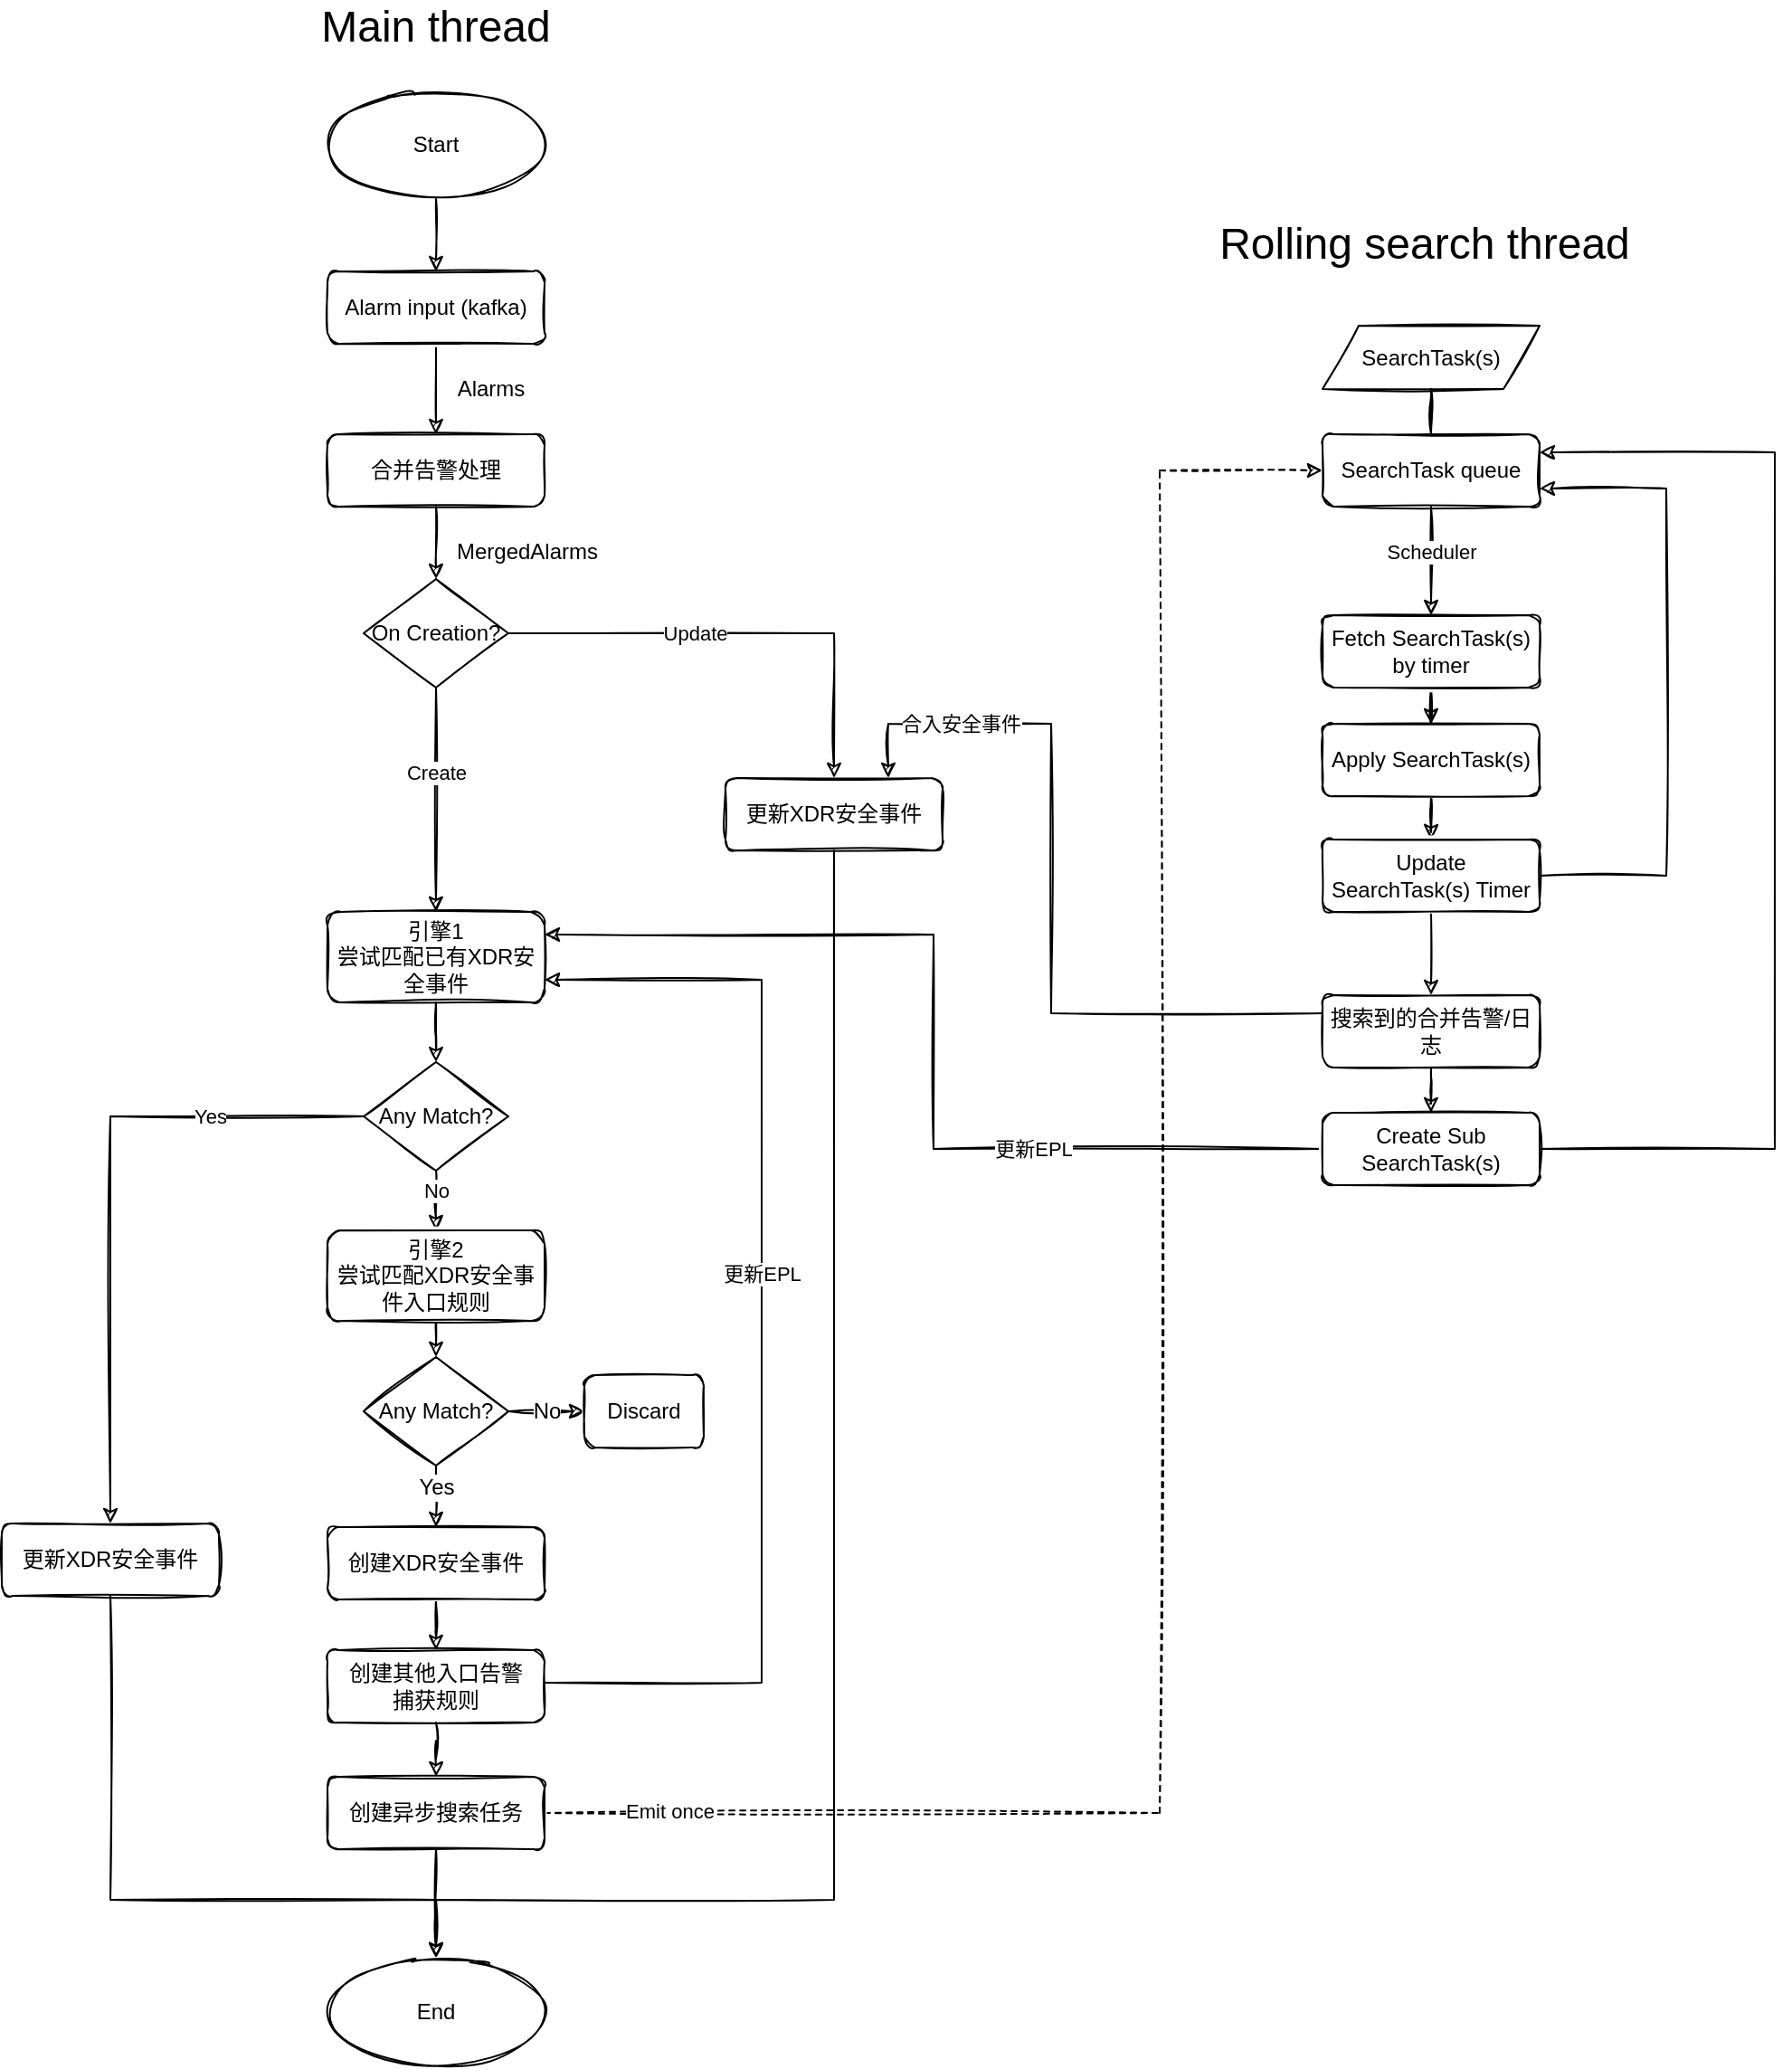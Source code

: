<mxfile version="20.0.4" type="github">
  <diagram id="C5RBs43oDa-KdzZeNtuy" name="Page-1">
    <mxGraphModel dx="1363" dy="1891" grid="1" gridSize="10" guides="1" tooltips="1" connect="1" arrows="1" fold="1" page="1" pageScale="1" pageWidth="827" pageHeight="1169" math="0" shadow="0">
      <root>
        <mxCell id="WIyWlLk6GJQsqaUBKTNV-0" />
        <mxCell id="WIyWlLk6GJQsqaUBKTNV-1" parent="WIyWlLk6GJQsqaUBKTNV-0" />
        <mxCell id="nPrQg0g38Dgxvw3ITCfk-0" value="" style="edgeStyle=orthogonalEdgeStyle;rounded=0;orthogonalLoop=1;jettySize=auto;html=1;sketch=1;" edge="1" parent="WIyWlLk6GJQsqaUBKTNV-1" source="nPrQg0g38Dgxvw3ITCfk-1" target="nPrQg0g38Dgxvw3ITCfk-3">
          <mxGeometry relative="1" as="geometry" />
        </mxCell>
        <mxCell id="nPrQg0g38Dgxvw3ITCfk-1" value="Alarm input (kafka)" style="rounded=1;whiteSpace=wrap;html=1;fontSize=12;glass=0;strokeWidth=1;shadow=0;sketch=1;" vertex="1" parent="WIyWlLk6GJQsqaUBKTNV-1">
          <mxGeometry x="310" y="80" width="120" height="40" as="geometry" />
        </mxCell>
        <mxCell id="nPrQg0g38Dgxvw3ITCfk-2" value="" style="edgeStyle=orthogonalEdgeStyle;rounded=0;orthogonalLoop=1;jettySize=auto;html=1;sketch=1;" edge="1" parent="WIyWlLk6GJQsqaUBKTNV-1" source="nPrQg0g38Dgxvw3ITCfk-3" target="nPrQg0g38Dgxvw3ITCfk-11">
          <mxGeometry relative="1" as="geometry" />
        </mxCell>
        <mxCell id="nPrQg0g38Dgxvw3ITCfk-3" value="合并告警处理" style="rounded=1;whiteSpace=wrap;html=1;fontSize=12;glass=0;strokeWidth=1;shadow=0;sketch=1;" vertex="1" parent="WIyWlLk6GJQsqaUBKTNV-1">
          <mxGeometry x="310" y="170" width="120" height="40" as="geometry" />
        </mxCell>
        <mxCell id="nPrQg0g38Dgxvw3ITCfk-4" value="Alarms" style="text;html=1;align=center;verticalAlign=middle;resizable=0;points=[];autosize=1;strokeColor=none;fillColor=none;sketch=1;" vertex="1" parent="WIyWlLk6GJQsqaUBKTNV-1">
          <mxGeometry x="370" y="130" width="60" height="30" as="geometry" />
        </mxCell>
        <mxCell id="nPrQg0g38Dgxvw3ITCfk-7" value="" style="edgeStyle=orthogonalEdgeStyle;rounded=0;orthogonalLoop=1;jettySize=auto;html=1;sketch=1;entryX=0.5;entryY=0;entryDx=0;entryDy=0;" edge="1" parent="WIyWlLk6GJQsqaUBKTNV-1" source="nPrQg0g38Dgxvw3ITCfk-11" target="nPrQg0g38Dgxvw3ITCfk-16">
          <mxGeometry relative="1" as="geometry">
            <mxPoint x="370" y="360" as="targetPoint" />
          </mxGeometry>
        </mxCell>
        <mxCell id="nPrQg0g38Dgxvw3ITCfk-8" value="Create" style="edgeLabel;html=1;align=center;verticalAlign=middle;resizable=0;points=[];sketch=1;" vertex="1" connectable="0" parent="nPrQg0g38Dgxvw3ITCfk-7">
          <mxGeometry x="-0.242" relative="1" as="geometry">
            <mxPoint as="offset" />
          </mxGeometry>
        </mxCell>
        <mxCell id="nPrQg0g38Dgxvw3ITCfk-9" style="edgeStyle=orthogonalEdgeStyle;rounded=0;orthogonalLoop=1;jettySize=auto;html=1;sketch=1;" edge="1" parent="WIyWlLk6GJQsqaUBKTNV-1" source="nPrQg0g38Dgxvw3ITCfk-11" target="nPrQg0g38Dgxvw3ITCfk-14">
          <mxGeometry relative="1" as="geometry" />
        </mxCell>
        <mxCell id="nPrQg0g38Dgxvw3ITCfk-10" value="Update" style="edgeLabel;html=1;align=center;verticalAlign=middle;resizable=0;points=[];sketch=1;" vertex="1" connectable="0" parent="nPrQg0g38Dgxvw3ITCfk-9">
          <mxGeometry x="0.116" y="-2" relative="1" as="geometry">
            <mxPoint x="-42" y="-2" as="offset" />
          </mxGeometry>
        </mxCell>
        <mxCell id="nPrQg0g38Dgxvw3ITCfk-11" value="On Creation?" style="rhombus;whiteSpace=wrap;html=1;sketch=1;" vertex="1" parent="WIyWlLk6GJQsqaUBKTNV-1">
          <mxGeometry x="330" y="250" width="80" height="60" as="geometry" />
        </mxCell>
        <mxCell id="nPrQg0g38Dgxvw3ITCfk-12" value="MergedAlarms" style="text;html=1;align=center;verticalAlign=middle;resizable=0;points=[];autosize=1;strokeColor=none;fillColor=none;sketch=1;" vertex="1" parent="WIyWlLk6GJQsqaUBKTNV-1">
          <mxGeometry x="370" y="220" width="100" height="30" as="geometry" />
        </mxCell>
        <mxCell id="nPrQg0g38Dgxvw3ITCfk-13" style="edgeStyle=orthogonalEdgeStyle;rounded=0;orthogonalLoop=1;jettySize=auto;html=1;sketch=1;" edge="1" parent="WIyWlLk6GJQsqaUBKTNV-1" source="nPrQg0g38Dgxvw3ITCfk-14" target="nPrQg0g38Dgxvw3ITCfk-33">
          <mxGeometry relative="1" as="geometry">
            <Array as="points">
              <mxPoint x="590" y="980" />
              <mxPoint x="370" y="980" />
            </Array>
          </mxGeometry>
        </mxCell>
        <mxCell id="nPrQg0g38Dgxvw3ITCfk-14" value="更新XDR安全事件" style="rounded=1;whiteSpace=wrap;html=1;fontSize=12;glass=0;strokeWidth=1;shadow=0;sketch=1;" vertex="1" parent="WIyWlLk6GJQsqaUBKTNV-1">
          <mxGeometry x="530" y="360" width="120" height="40" as="geometry" />
        </mxCell>
        <mxCell id="nPrQg0g38Dgxvw3ITCfk-15" value="" style="edgeStyle=orthogonalEdgeStyle;rounded=0;orthogonalLoop=1;jettySize=auto;html=1;sketch=1;" edge="1" parent="WIyWlLk6GJQsqaUBKTNV-1" source="nPrQg0g38Dgxvw3ITCfk-16" target="nPrQg0g38Dgxvw3ITCfk-21">
          <mxGeometry relative="1" as="geometry" />
        </mxCell>
        <mxCell id="nPrQg0g38Dgxvw3ITCfk-16" value="引擎1&lt;br&gt;尝试匹配已有XDR安全事件" style="rounded=1;whiteSpace=wrap;html=1;fontSize=12;glass=0;strokeWidth=1;shadow=0;sketch=1;" vertex="1" parent="WIyWlLk6GJQsqaUBKTNV-1">
          <mxGeometry x="310" y="434" width="120" height="50" as="geometry" />
        </mxCell>
        <mxCell id="nPrQg0g38Dgxvw3ITCfk-17" value="" style="edgeStyle=orthogonalEdgeStyle;rounded=0;orthogonalLoop=1;jettySize=auto;html=1;sketch=1;" edge="1" parent="WIyWlLk6GJQsqaUBKTNV-1" source="nPrQg0g38Dgxvw3ITCfk-21" target="nPrQg0g38Dgxvw3ITCfk-63">
          <mxGeometry relative="1" as="geometry">
            <Array as="points" />
          </mxGeometry>
        </mxCell>
        <mxCell id="nPrQg0g38Dgxvw3ITCfk-18" value="No" style="edgeLabel;html=1;align=center;verticalAlign=middle;resizable=0;points=[];sketch=1;" vertex="1" connectable="0" parent="nPrQg0g38Dgxvw3ITCfk-17">
          <mxGeometry x="-0.379" relative="1" as="geometry">
            <mxPoint y="-4" as="offset" />
          </mxGeometry>
        </mxCell>
        <mxCell id="nPrQg0g38Dgxvw3ITCfk-19" style="edgeStyle=orthogonalEdgeStyle;rounded=0;orthogonalLoop=1;jettySize=auto;html=1;sketch=1;" edge="1" parent="WIyWlLk6GJQsqaUBKTNV-1" source="nPrQg0g38Dgxvw3ITCfk-21" target="nPrQg0g38Dgxvw3ITCfk-26">
          <mxGeometry relative="1" as="geometry" />
        </mxCell>
        <mxCell id="nPrQg0g38Dgxvw3ITCfk-20" value="Yes" style="edgeLabel;html=1;align=center;verticalAlign=middle;resizable=0;points=[];sketch=1;" vertex="1" connectable="0" parent="nPrQg0g38Dgxvw3ITCfk-19">
          <mxGeometry x="-0.551" y="-2" relative="1" as="geometry">
            <mxPoint x="-3" y="2" as="offset" />
          </mxGeometry>
        </mxCell>
        <mxCell id="nPrQg0g38Dgxvw3ITCfk-21" value="Any Match?" style="rhombus;whiteSpace=wrap;html=1;sketch=1;" vertex="1" parent="WIyWlLk6GJQsqaUBKTNV-1">
          <mxGeometry x="330" y="517" width="80" height="60" as="geometry" />
        </mxCell>
        <mxCell id="nPrQg0g38Dgxvw3ITCfk-22" value="" style="edgeStyle=orthogonalEdgeStyle;rounded=0;orthogonalLoop=1;jettySize=auto;html=1;sketch=1;" edge="1" parent="WIyWlLk6GJQsqaUBKTNV-1" source="nPrQg0g38Dgxvw3ITCfk-24" target="nPrQg0g38Dgxvw3ITCfk-37">
          <mxGeometry relative="1" as="geometry" />
        </mxCell>
        <mxCell id="nPrQg0g38Dgxvw3ITCfk-24" value="创建XDR安全事件" style="rounded=1;whiteSpace=wrap;html=1;fontSize=12;glass=0;strokeWidth=1;shadow=0;sketch=1;" vertex="1" parent="WIyWlLk6GJQsqaUBKTNV-1">
          <mxGeometry x="310" y="774" width="120" height="40" as="geometry" />
        </mxCell>
        <mxCell id="nPrQg0g38Dgxvw3ITCfk-25" style="edgeStyle=orthogonalEdgeStyle;rounded=0;orthogonalLoop=1;jettySize=auto;html=1;entryX=0.5;entryY=0;entryDx=0;entryDy=0;sketch=1;" edge="1" parent="WIyWlLk6GJQsqaUBKTNV-1" source="nPrQg0g38Dgxvw3ITCfk-26" target="nPrQg0g38Dgxvw3ITCfk-33">
          <mxGeometry relative="1" as="geometry">
            <Array as="points">
              <mxPoint x="190" y="980" />
              <mxPoint x="370" y="980" />
            </Array>
          </mxGeometry>
        </mxCell>
        <mxCell id="nPrQg0g38Dgxvw3ITCfk-26" value="更新XDR安全事件" style="rounded=1;whiteSpace=wrap;html=1;fontSize=12;glass=0;strokeWidth=1;shadow=0;sketch=1;" vertex="1" parent="WIyWlLk6GJQsqaUBKTNV-1">
          <mxGeometry x="130" y="772" width="120" height="40" as="geometry" />
        </mxCell>
        <mxCell id="nPrQg0g38Dgxvw3ITCfk-27" value="" style="edgeStyle=orthogonalEdgeStyle;rounded=0;orthogonalLoop=1;jettySize=auto;html=1;sketch=1;" edge="1" parent="WIyWlLk6GJQsqaUBKTNV-1" source="nPrQg0g38Dgxvw3ITCfk-30" target="nPrQg0g38Dgxvw3ITCfk-33">
          <mxGeometry relative="1" as="geometry" />
        </mxCell>
        <mxCell id="nPrQg0g38Dgxvw3ITCfk-28" style="edgeStyle=orthogonalEdgeStyle;rounded=0;orthogonalLoop=1;jettySize=auto;html=1;dashed=1;entryX=0;entryY=0.5;entryDx=0;entryDy=0;sketch=1;" edge="1" parent="WIyWlLk6GJQsqaUBKTNV-1" source="nPrQg0g38Dgxvw3ITCfk-30" target="nPrQg0g38Dgxvw3ITCfk-41">
          <mxGeometry relative="1" as="geometry">
            <mxPoint x="820" y="269" as="targetPoint" />
            <Array as="points">
              <mxPoint x="770" y="932" />
              <mxPoint x="770" y="190" />
            </Array>
          </mxGeometry>
        </mxCell>
        <mxCell id="nPrQg0g38Dgxvw3ITCfk-29" value="Emit once" style="edgeLabel;html=1;align=center;verticalAlign=middle;resizable=0;points=[];" vertex="1" connectable="0" parent="nPrQg0g38Dgxvw3ITCfk-28">
          <mxGeometry x="-0.883" y="1" relative="1" as="geometry">
            <mxPoint as="offset" />
          </mxGeometry>
        </mxCell>
        <mxCell id="nPrQg0g38Dgxvw3ITCfk-30" value="创建异步搜索任务" style="rounded=1;whiteSpace=wrap;html=1;fontSize=12;glass=0;strokeWidth=1;shadow=0;sketch=1;" vertex="1" parent="WIyWlLk6GJQsqaUBKTNV-1">
          <mxGeometry x="310" y="912" width="120" height="40" as="geometry" />
        </mxCell>
        <mxCell id="nPrQg0g38Dgxvw3ITCfk-31" value="" style="edgeStyle=orthogonalEdgeStyle;rounded=0;orthogonalLoop=1;jettySize=auto;html=1;sketch=1;" edge="1" parent="WIyWlLk6GJQsqaUBKTNV-1" source="nPrQg0g38Dgxvw3ITCfk-32" target="nPrQg0g38Dgxvw3ITCfk-1">
          <mxGeometry relative="1" as="geometry" />
        </mxCell>
        <mxCell id="nPrQg0g38Dgxvw3ITCfk-32" value="Start" style="ellipse;whiteSpace=wrap;html=1;sketch=1;" vertex="1" parent="WIyWlLk6GJQsqaUBKTNV-1">
          <mxGeometry x="310" y="-20" width="120" height="60" as="geometry" />
        </mxCell>
        <mxCell id="nPrQg0g38Dgxvw3ITCfk-33" value="End" style="ellipse;whiteSpace=wrap;html=1;sketch=1;" vertex="1" parent="WIyWlLk6GJQsqaUBKTNV-1">
          <mxGeometry x="310" y="1012" width="120" height="60" as="geometry" />
        </mxCell>
        <mxCell id="nPrQg0g38Dgxvw3ITCfk-34" value="" style="edgeStyle=orthogonalEdgeStyle;rounded=0;orthogonalLoop=1;jettySize=auto;html=1;sketch=1;" edge="1" parent="WIyWlLk6GJQsqaUBKTNV-1" source="nPrQg0g38Dgxvw3ITCfk-37" target="nPrQg0g38Dgxvw3ITCfk-30">
          <mxGeometry relative="1" as="geometry" />
        </mxCell>
        <mxCell id="nPrQg0g38Dgxvw3ITCfk-35" style="edgeStyle=orthogonalEdgeStyle;rounded=0;orthogonalLoop=1;jettySize=auto;html=1;sketch=1;entryX=1;entryY=0.75;entryDx=0;entryDy=0;" edge="1" parent="WIyWlLk6GJQsqaUBKTNV-1" source="nPrQg0g38Dgxvw3ITCfk-37" target="nPrQg0g38Dgxvw3ITCfk-16">
          <mxGeometry relative="1" as="geometry">
            <Array as="points">
              <mxPoint x="550" y="860" />
              <mxPoint x="550" y="472" />
            </Array>
          </mxGeometry>
        </mxCell>
        <mxCell id="nPrQg0g38Dgxvw3ITCfk-36" value="更新EPL" style="edgeLabel;html=1;align=center;verticalAlign=middle;resizable=0;points=[];sketch=1;" vertex="1" connectable="0" parent="nPrQg0g38Dgxvw3ITCfk-35">
          <mxGeometry x="0.288" y="3" relative="1" as="geometry">
            <mxPoint x="3" y="59" as="offset" />
          </mxGeometry>
        </mxCell>
        <mxCell id="nPrQg0g38Dgxvw3ITCfk-37" value="创建其他入口告警&lt;br&gt;捕获规则" style="rounded=1;whiteSpace=wrap;html=1;fontSize=12;glass=0;strokeWidth=1;shadow=0;sketch=1;" vertex="1" parent="WIyWlLk6GJQsqaUBKTNV-1">
          <mxGeometry x="310" y="842" width="120" height="40" as="geometry" />
        </mxCell>
        <mxCell id="nPrQg0g38Dgxvw3ITCfk-38" value="" style="edgeStyle=orthogonalEdgeStyle;rounded=0;orthogonalLoop=1;jettySize=auto;html=1;sketch=1;" edge="1" parent="WIyWlLk6GJQsqaUBKTNV-1" source="nPrQg0g38Dgxvw3ITCfk-41" target="nPrQg0g38Dgxvw3ITCfk-50">
          <mxGeometry relative="1" as="geometry">
            <mxPoint x="920" y="260" as="targetPoint" />
          </mxGeometry>
        </mxCell>
        <mxCell id="nPrQg0g38Dgxvw3ITCfk-39" value="Scheduler" style="edgeLabel;html=1;align=center;verticalAlign=middle;resizable=0;points=[];" vertex="1" connectable="0" parent="nPrQg0g38Dgxvw3ITCfk-38">
          <mxGeometry x="-0.765" y="1" relative="1" as="geometry">
            <mxPoint x="-1" y="18" as="offset" />
          </mxGeometry>
        </mxCell>
        <mxCell id="nPrQg0g38Dgxvw3ITCfk-40" value="" style="edgeStyle=orthogonalEdgeStyle;rounded=0;sketch=1;orthogonalLoop=1;jettySize=auto;html=1;endArrow=none;endFill=0;" edge="1" parent="WIyWlLk6GJQsqaUBKTNV-1" source="nPrQg0g38Dgxvw3ITCfk-41" target="nPrQg0g38Dgxvw3ITCfk-49">
          <mxGeometry relative="1" as="geometry" />
        </mxCell>
        <mxCell id="nPrQg0g38Dgxvw3ITCfk-41" value="SearchTask queue" style="rounded=1;whiteSpace=wrap;html=1;fontSize=12;glass=0;strokeWidth=1;shadow=0;sketch=1;" vertex="1" parent="WIyWlLk6GJQsqaUBKTNV-1">
          <mxGeometry x="860" y="170" width="120" height="40" as="geometry" />
        </mxCell>
        <mxCell id="nPrQg0g38Dgxvw3ITCfk-42" value="" style="edgeStyle=orthogonalEdgeStyle;rounded=0;orthogonalLoop=1;jettySize=auto;html=1;sketch=1;" edge="1" parent="WIyWlLk6GJQsqaUBKTNV-1" source="nPrQg0g38Dgxvw3ITCfk-50" target="nPrQg0g38Dgxvw3ITCfk-44">
          <mxGeometry relative="1" as="geometry">
            <mxPoint x="920" y="335" as="sourcePoint" />
          </mxGeometry>
        </mxCell>
        <mxCell id="nPrQg0g38Dgxvw3ITCfk-43" value="" style="edgeStyle=orthogonalEdgeStyle;rounded=0;orthogonalLoop=1;jettySize=auto;html=1;sketch=1;" edge="1" parent="WIyWlLk6GJQsqaUBKTNV-1" source="nPrQg0g38Dgxvw3ITCfk-44" target="nPrQg0g38Dgxvw3ITCfk-47">
          <mxGeometry relative="1" as="geometry" />
        </mxCell>
        <mxCell id="nPrQg0g38Dgxvw3ITCfk-44" value="Apply SearchTask(s)" style="rounded=1;whiteSpace=wrap;html=1;fontSize=12;glass=0;strokeWidth=1;shadow=0;sketch=1;" vertex="1" parent="WIyWlLk6GJQsqaUBKTNV-1">
          <mxGeometry x="860" y="330" width="120" height="40" as="geometry" />
        </mxCell>
        <mxCell id="nPrQg0g38Dgxvw3ITCfk-45" style="edgeStyle=orthogonalEdgeStyle;rounded=0;orthogonalLoop=1;jettySize=auto;html=1;entryX=1;entryY=0.75;entryDx=0;entryDy=0;exitX=1;exitY=0.5;exitDx=0;exitDy=0;sketch=1;" edge="1" parent="WIyWlLk6GJQsqaUBKTNV-1" source="nPrQg0g38Dgxvw3ITCfk-47" target="nPrQg0g38Dgxvw3ITCfk-41">
          <mxGeometry relative="1" as="geometry">
            <Array as="points">
              <mxPoint x="1050" y="414" />
              <mxPoint x="1050" y="200" />
            </Array>
          </mxGeometry>
        </mxCell>
        <mxCell id="nPrQg0g38Dgxvw3ITCfk-46" value="" style="edgeStyle=orthogonalEdgeStyle;rounded=0;orthogonalLoop=1;jettySize=auto;html=1;sketch=1;" edge="1" parent="WIyWlLk6GJQsqaUBKTNV-1" source="nPrQg0g38Dgxvw3ITCfk-47" target="nPrQg0g38Dgxvw3ITCfk-53">
          <mxGeometry relative="1" as="geometry" />
        </mxCell>
        <mxCell id="nPrQg0g38Dgxvw3ITCfk-47" value="Update &lt;br&gt;SearchTask(s) Timer" style="rounded=1;whiteSpace=wrap;html=1;fontSize=12;glass=0;strokeWidth=1;shadow=0;sketch=1;" vertex="1" parent="WIyWlLk6GJQsqaUBKTNV-1">
          <mxGeometry x="860" y="394" width="120" height="40" as="geometry" />
        </mxCell>
        <mxCell id="nPrQg0g38Dgxvw3ITCfk-48" value="" style="edgeStyle=none;rounded=0;sketch=1;orthogonalLoop=1;jettySize=auto;html=1;fontSize=12;endArrow=none;endFill=0;" edge="1" parent="WIyWlLk6GJQsqaUBKTNV-1" source="nPrQg0g38Dgxvw3ITCfk-49" target="nPrQg0g38Dgxvw3ITCfk-41">
          <mxGeometry relative="1" as="geometry" />
        </mxCell>
        <mxCell id="nPrQg0g38Dgxvw3ITCfk-49" value="SearchTask(s)" style="shape=parallelogram;perimeter=parallelogramPerimeter;whiteSpace=wrap;html=1;fixedSize=1;sketch=1;" vertex="1" parent="WIyWlLk6GJQsqaUBKTNV-1">
          <mxGeometry x="860" y="110" width="120" height="35" as="geometry" />
        </mxCell>
        <mxCell id="nPrQg0g38Dgxvw3ITCfk-50" value="Fetch SearchTask(s) by timer" style="rounded=1;whiteSpace=wrap;html=1;fontSize=12;glass=0;strokeWidth=1;shadow=0;sketch=1;" vertex="1" parent="WIyWlLk6GJQsqaUBKTNV-1">
          <mxGeometry x="860" y="270" width="120" height="40" as="geometry" />
        </mxCell>
        <mxCell id="nPrQg0g38Dgxvw3ITCfk-51" style="edgeStyle=orthogonalEdgeStyle;rounded=0;orthogonalLoop=1;jettySize=auto;html=1;entryX=0.75;entryY=0;entryDx=0;entryDy=0;exitX=0;exitY=0.25;exitDx=0;exitDy=0;sketch=1;" edge="1" parent="WIyWlLk6GJQsqaUBKTNV-1" source="nPrQg0g38Dgxvw3ITCfk-53" target="nPrQg0g38Dgxvw3ITCfk-14">
          <mxGeometry relative="1" as="geometry">
            <mxPoint x="870" y="440" as="sourcePoint" />
            <Array as="points">
              <mxPoint x="710" y="490" />
              <mxPoint x="710" y="330" />
              <mxPoint x="620" y="330" />
            </Array>
          </mxGeometry>
        </mxCell>
        <mxCell id="nPrQg0g38Dgxvw3ITCfk-84" value="合入安全事件" style="edgeLabel;html=1;align=center;verticalAlign=middle;resizable=0;points=[];" vertex="1" connectable="0" parent="nPrQg0g38Dgxvw3ITCfk-51">
          <mxGeometry x="0.707" y="-1" relative="1" as="geometry">
            <mxPoint x="7" y="1" as="offset" />
          </mxGeometry>
        </mxCell>
        <mxCell id="nPrQg0g38Dgxvw3ITCfk-76" style="edgeStyle=orthogonalEdgeStyle;rounded=0;orthogonalLoop=1;jettySize=auto;html=1;exitX=0;exitY=0.5;exitDx=0;exitDy=0;entryX=1;entryY=0.25;entryDx=0;entryDy=0;sketch=1;" edge="1" parent="WIyWlLk6GJQsqaUBKTNV-1" source="nPrQg0g38Dgxvw3ITCfk-77" target="nPrQg0g38Dgxvw3ITCfk-16">
          <mxGeometry relative="1" as="geometry" />
        </mxCell>
        <mxCell id="nPrQg0g38Dgxvw3ITCfk-83" value="更新EPL" style="edgeLabel;html=1;align=center;verticalAlign=middle;resizable=0;points=[];" vertex="1" connectable="0" parent="nPrQg0g38Dgxvw3ITCfk-76">
          <mxGeometry x="-0.358" y="-5" relative="1" as="geometry">
            <mxPoint x="16" y="5" as="offset" />
          </mxGeometry>
        </mxCell>
        <mxCell id="nPrQg0g38Dgxvw3ITCfk-78" value="" style="edgeStyle=orthogonalEdgeStyle;rounded=0;sketch=1;orthogonalLoop=1;jettySize=auto;html=1;" edge="1" parent="WIyWlLk6GJQsqaUBKTNV-1" source="nPrQg0g38Dgxvw3ITCfk-53" target="nPrQg0g38Dgxvw3ITCfk-77">
          <mxGeometry relative="1" as="geometry" />
        </mxCell>
        <mxCell id="nPrQg0g38Dgxvw3ITCfk-53" value="搜索到的合并告警/日志" style="rounded=1;whiteSpace=wrap;html=1;fontSize=12;glass=0;strokeWidth=1;shadow=0;sketch=1;" vertex="1" parent="WIyWlLk6GJQsqaUBKTNV-1">
          <mxGeometry x="860" y="480" width="120" height="40" as="geometry" />
        </mxCell>
        <mxCell id="nPrQg0g38Dgxvw3ITCfk-61" value="" style="edgeStyle=none;rounded=0;sketch=1;orthogonalLoop=1;jettySize=auto;html=1;fontSize=12;endArrow=classic;endFill=1;" edge="1" parent="WIyWlLk6GJQsqaUBKTNV-1" source="nPrQg0g38Dgxvw3ITCfk-63" target="nPrQg0g38Dgxvw3ITCfk-68">
          <mxGeometry relative="1" as="geometry" />
        </mxCell>
        <mxCell id="nPrQg0g38Dgxvw3ITCfk-63" value="引擎2&lt;br&gt;尝试匹配XDR安全事件入口规则" style="rounded=1;whiteSpace=wrap;html=1;fontSize=12;glass=0;strokeWidth=1;shadow=0;sketch=1;" vertex="1" parent="WIyWlLk6GJQsqaUBKTNV-1">
          <mxGeometry x="310" y="610" width="120" height="50" as="geometry" />
        </mxCell>
        <mxCell id="nPrQg0g38Dgxvw3ITCfk-64" value="" style="edgeStyle=none;rounded=0;sketch=1;orthogonalLoop=1;jettySize=auto;html=1;fontSize=12;endArrow=classic;endFill=1;" edge="1" parent="WIyWlLk6GJQsqaUBKTNV-1" source="nPrQg0g38Dgxvw3ITCfk-68" target="nPrQg0g38Dgxvw3ITCfk-24">
          <mxGeometry relative="1" as="geometry" />
        </mxCell>
        <mxCell id="nPrQg0g38Dgxvw3ITCfk-65" value="Yes" style="edgeLabel;html=1;align=center;verticalAlign=middle;resizable=0;points=[];fontSize=12;" vertex="1" connectable="0" parent="nPrQg0g38Dgxvw3ITCfk-64">
          <mxGeometry x="-0.522" y="-2" relative="1" as="geometry">
            <mxPoint x="2" y="4" as="offset" />
          </mxGeometry>
        </mxCell>
        <mxCell id="nPrQg0g38Dgxvw3ITCfk-66" value="" style="edgeStyle=none;rounded=0;sketch=1;orthogonalLoop=1;jettySize=auto;html=1;fontSize=12;endArrow=classic;endFill=1;" edge="1" parent="WIyWlLk6GJQsqaUBKTNV-1" source="nPrQg0g38Dgxvw3ITCfk-68" target="nPrQg0g38Dgxvw3ITCfk-69">
          <mxGeometry relative="1" as="geometry" />
        </mxCell>
        <mxCell id="nPrQg0g38Dgxvw3ITCfk-67" value="No" style="edgeLabel;html=1;align=center;verticalAlign=middle;resizable=0;points=[];fontSize=12;" vertex="1" connectable="0" parent="nPrQg0g38Dgxvw3ITCfk-66">
          <mxGeometry x="-0.435" y="1" relative="1" as="geometry">
            <mxPoint x="9" y="1" as="offset" />
          </mxGeometry>
        </mxCell>
        <mxCell id="nPrQg0g38Dgxvw3ITCfk-68" value="Any Match?" style="rhombus;whiteSpace=wrap;html=1;sketch=1;" vertex="1" parent="WIyWlLk6GJQsqaUBKTNV-1">
          <mxGeometry x="330" y="680" width="80" height="60" as="geometry" />
        </mxCell>
        <mxCell id="nPrQg0g38Dgxvw3ITCfk-69" value="Discard" style="rounded=1;whiteSpace=wrap;html=1;fontSize=12;glass=0;strokeWidth=1;shadow=0;sketch=1;" vertex="1" parent="WIyWlLk6GJQsqaUBKTNV-1">
          <mxGeometry x="452" y="690" width="66" height="40" as="geometry" />
        </mxCell>
        <mxCell id="nPrQg0g38Dgxvw3ITCfk-72" value="Main thread" style="text;html=1;strokeColor=none;fillColor=none;align=center;verticalAlign=middle;whiteSpace=wrap;rounded=0;sketch=1;fontSize=24;" vertex="1" parent="WIyWlLk6GJQsqaUBKTNV-1">
          <mxGeometry x="295" y="-70" width="150" height="30" as="geometry" />
        </mxCell>
        <mxCell id="nPrQg0g38Dgxvw3ITCfk-73" value="Rolling search thread" style="text;html=1;strokeColor=none;fillColor=none;align=center;verticalAlign=middle;whiteSpace=wrap;rounded=0;sketch=1;fontSize=24;" vertex="1" parent="WIyWlLk6GJQsqaUBKTNV-1">
          <mxGeometry x="800" y="50" width="233" height="30" as="geometry" />
        </mxCell>
        <mxCell id="nPrQg0g38Dgxvw3ITCfk-80" style="edgeStyle=orthogonalEdgeStyle;rounded=0;sketch=1;orthogonalLoop=1;jettySize=auto;html=1;entryX=1;entryY=0.25;entryDx=0;entryDy=0;exitX=1;exitY=0.5;exitDx=0;exitDy=0;" edge="1" parent="WIyWlLk6GJQsqaUBKTNV-1" source="nPrQg0g38Dgxvw3ITCfk-77" target="nPrQg0g38Dgxvw3ITCfk-41">
          <mxGeometry relative="1" as="geometry">
            <mxPoint x="1090" y="200" as="targetPoint" />
            <Array as="points">
              <mxPoint x="1110" y="565" />
              <mxPoint x="1110" y="180" />
            </Array>
          </mxGeometry>
        </mxCell>
        <mxCell id="nPrQg0g38Dgxvw3ITCfk-77" value="Create Sub SearchTask(s)" style="rounded=1;whiteSpace=wrap;html=1;fontSize=12;glass=0;strokeWidth=1;shadow=0;sketch=1;" vertex="1" parent="WIyWlLk6GJQsqaUBKTNV-1">
          <mxGeometry x="860" y="545" width="120" height="40" as="geometry" />
        </mxCell>
      </root>
    </mxGraphModel>
  </diagram>
</mxfile>
